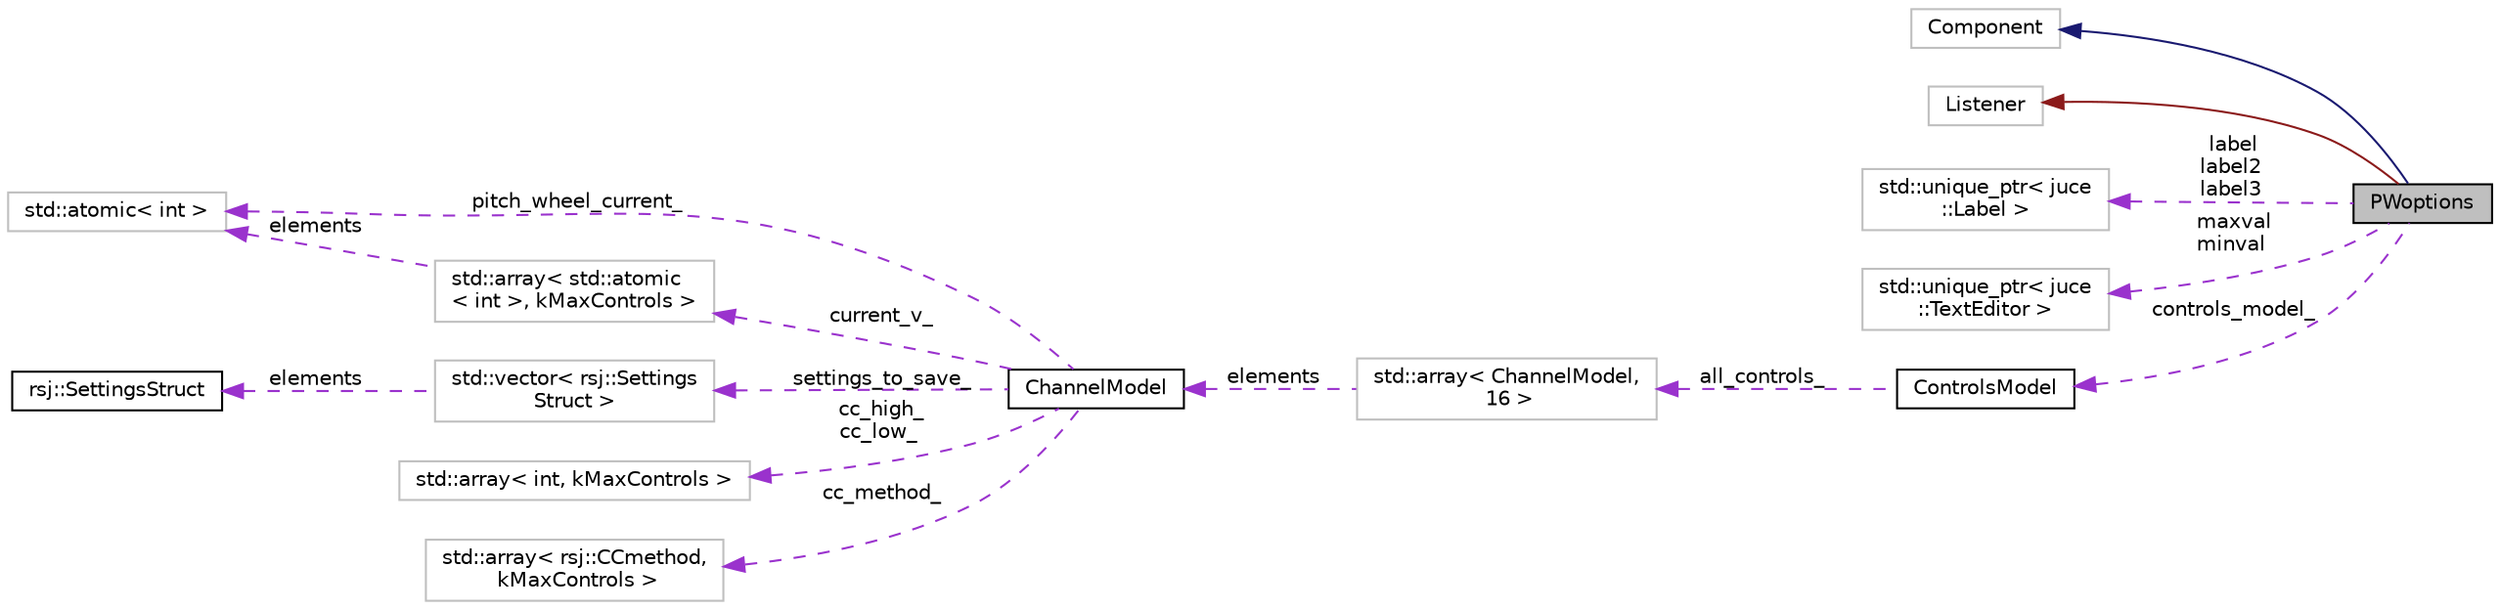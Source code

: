 digraph "PWoptions"
{
 // INTERACTIVE_SVG=YES
 // LATEX_PDF_SIZE
  edge [fontname="Helvetica",fontsize="10",labelfontname="Helvetica",labelfontsize="10"];
  node [fontname="Helvetica",fontsize="10",shape=record];
  rankdir="LR";
  Node1 [label="PWoptions",height=0.2,width=0.4,color="black", fillcolor="grey75", style="filled", fontcolor="black",tooltip=" "];
  Node2 -> Node1 [dir="back",color="midnightblue",fontsize="10",style="solid",fontname="Helvetica"];
  Node2 [label="Component",height=0.2,width=0.4,color="grey75", fillcolor="white", style="filled",tooltip=" "];
  Node3 -> Node1 [dir="back",color="firebrick4",fontsize="10",style="solid",fontname="Helvetica"];
  Node3 [label="Listener",height=0.2,width=0.4,color="grey75", fillcolor="white", style="filled",tooltip=" "];
  Node4 -> Node1 [dir="back",color="darkorchid3",fontsize="10",style="dashed",label=" label\nlabel2\nlabel3" ,fontname="Helvetica"];
  Node4 [label="std::unique_ptr\< juce\l::Label \>",height=0.2,width=0.4,color="grey75", fillcolor="white", style="filled",tooltip=" "];
  Node5 -> Node1 [dir="back",color="darkorchid3",fontsize="10",style="dashed",label=" maxval\nminval" ,fontname="Helvetica"];
  Node5 [label="std::unique_ptr\< juce\l::TextEditor \>",height=0.2,width=0.4,color="grey75", fillcolor="white", style="filled",tooltip=" "];
  Node6 -> Node1 [dir="back",color="darkorchid3",fontsize="10",style="dashed",label=" controls_model_" ,fontname="Helvetica"];
  Node6 [label="ControlsModel",height=0.2,width=0.4,color="black", fillcolor="white", style="filled",URL="$class_controls_model.html",tooltip=" "];
  Node7 -> Node6 [dir="back",color="darkorchid3",fontsize="10",style="dashed",label=" all_controls_" ,fontname="Helvetica"];
  Node7 [label="std::array\< ChannelModel,\l 16 \>",height=0.2,width=0.4,color="grey75", fillcolor="white", style="filled",tooltip=" "];
  Node8 -> Node7 [dir="back",color="darkorchid3",fontsize="10",style="dashed",label=" elements" ,fontname="Helvetica"];
  Node8 [label="ChannelModel",height=0.2,width=0.4,color="black", fillcolor="white", style="filled",URL="$class_channel_model.html",tooltip=" "];
  Node9 -> Node8 [dir="back",color="darkorchid3",fontsize="10",style="dashed",label=" pitch_wheel_current_" ,fontname="Helvetica"];
  Node9 [label="std::atomic\< int \>",height=0.2,width=0.4,color="grey75", fillcolor="white", style="filled",tooltip=" "];
  Node10 -> Node8 [dir="back",color="darkorchid3",fontsize="10",style="dashed",label=" settings_to_save_" ,fontname="Helvetica"];
  Node10 [label="std::vector\< rsj::Settings\lStruct \>",height=0.2,width=0.4,color="grey75", fillcolor="white", style="filled",tooltip=" "];
  Node11 -> Node10 [dir="back",color="darkorchid3",fontsize="10",style="dashed",label=" elements" ,fontname="Helvetica"];
  Node11 [label="rsj::SettingsStruct",height=0.2,width=0.4,color="black", fillcolor="white", style="filled",URL="$structrsj_1_1_settings_struct.html",tooltip=" "];
  Node12 -> Node8 [dir="back",color="darkorchid3",fontsize="10",style="dashed",label=" current_v_" ,fontname="Helvetica"];
  Node12 [label="std::array\< std::atomic\l\< int \>, kMaxControls \>",height=0.2,width=0.4,color="grey75", fillcolor="white", style="filled",tooltip=" "];
  Node9 -> Node12 [dir="back",color="darkorchid3",fontsize="10",style="dashed",label=" elements" ,fontname="Helvetica"];
  Node13 -> Node8 [dir="back",color="darkorchid3",fontsize="10",style="dashed",label=" cc_high_\ncc_low_" ,fontname="Helvetica"];
  Node13 [label="std::array\< int, kMaxControls \>",height=0.2,width=0.4,color="grey75", fillcolor="white", style="filled",tooltip=" "];
  Node14 -> Node8 [dir="back",color="darkorchid3",fontsize="10",style="dashed",label=" cc_method_" ,fontname="Helvetica"];
  Node14 [label="std::array\< rsj::CCmethod,\l kMaxControls \>",height=0.2,width=0.4,color="grey75", fillcolor="white", style="filled",tooltip=" "];
}
